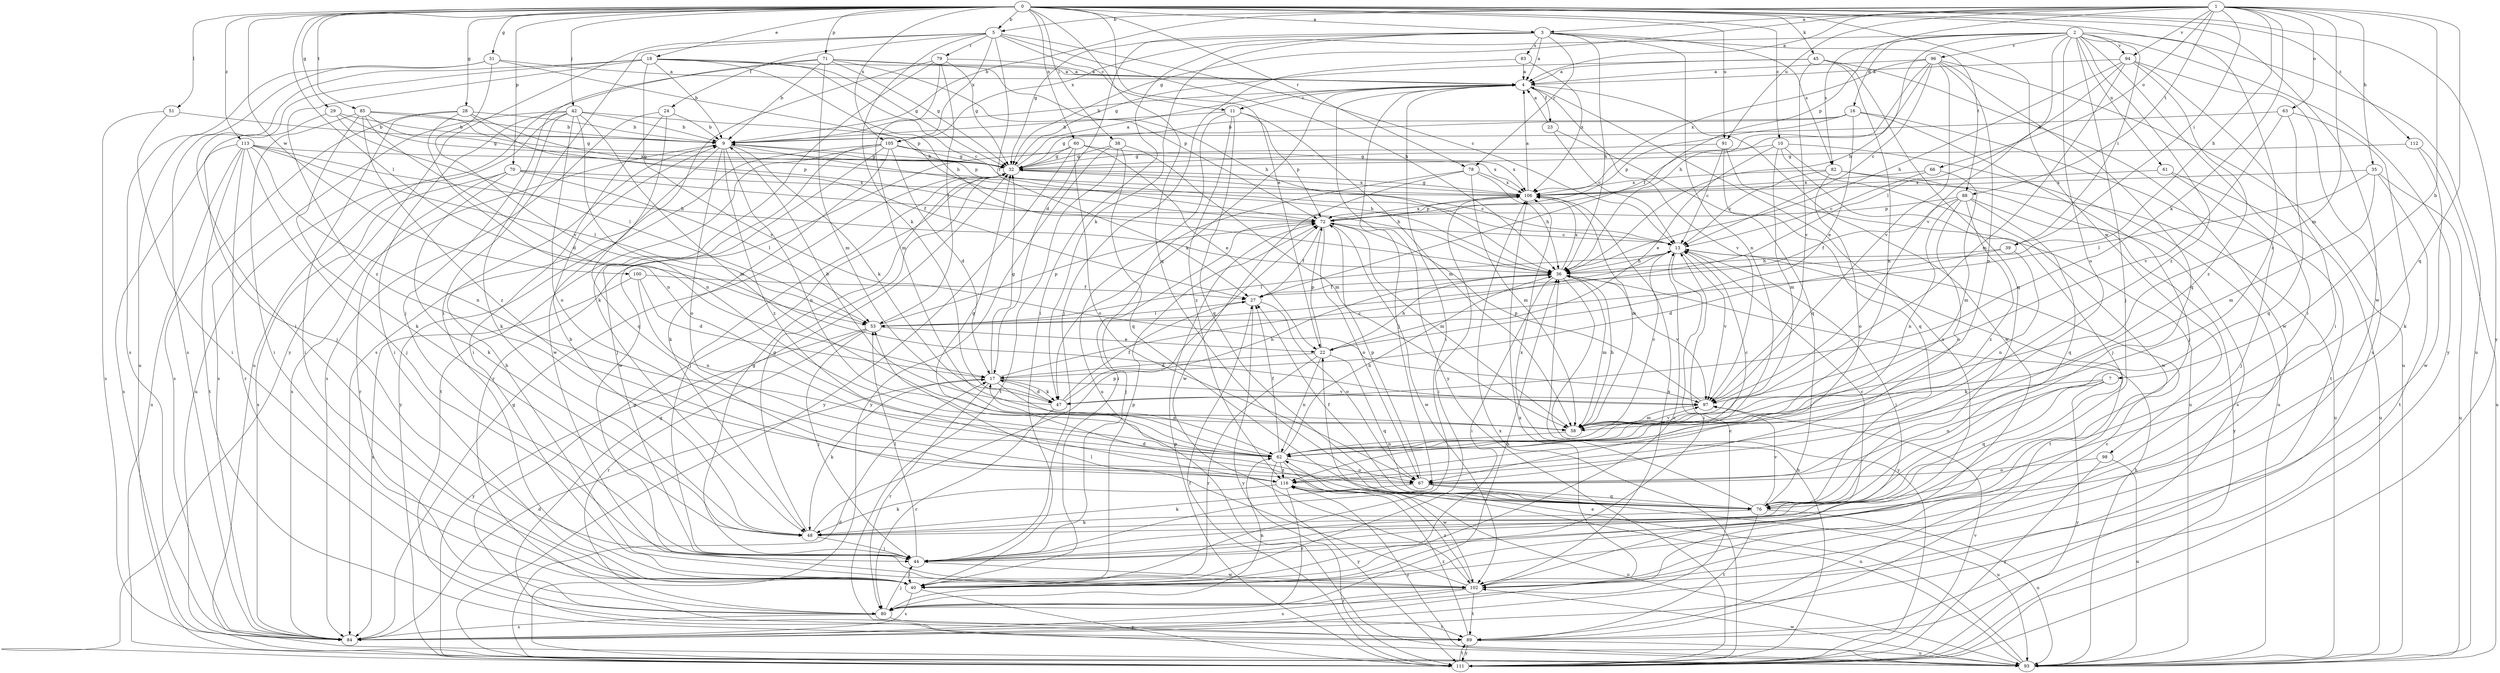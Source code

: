 strict digraph  {
0;
1;
2;
3;
4;
5;
7;
9;
10;
11;
13;
16;
17;
18;
22;
23;
24;
27;
28;
29;
31;
32;
35;
36;
38;
39;
40;
42;
44;
45;
47;
48;
51;
53;
58;
60;
61;
62;
63;
66;
67;
70;
71;
72;
76;
78;
79;
80;
82;
83;
84;
85;
88;
89;
91;
93;
94;
96;
97;
98;
100;
102;
105;
106;
111;
112;
113;
116;
0 -> 3  [label=a];
0 -> 5  [label=b];
0 -> 10  [label=c];
0 -> 18  [label=e];
0 -> 22  [label=e];
0 -> 28  [label=g];
0 -> 29  [label=g];
0 -> 31  [label=g];
0 -> 38  [label=i];
0 -> 42  [label=j];
0 -> 45  [label=k];
0 -> 51  [label=l];
0 -> 53  [label=l];
0 -> 60  [label=n];
0 -> 70  [label=p];
0 -> 71  [label=p];
0 -> 76  [label=q];
0 -> 78  [label=r];
0 -> 85  [label=t];
0 -> 91  [label=u];
0 -> 98  [label=w];
0 -> 100  [label=w];
0 -> 102  [label=w];
0 -> 105  [label=x];
0 -> 111  [label=y];
0 -> 112  [label=z];
0 -> 113  [label=z];
0 -> 116  [label=z];
1 -> 3  [label=a];
1 -> 4  [label=a];
1 -> 5  [label=b];
1 -> 7  [label=b];
1 -> 9  [label=b];
1 -> 32  [label=g];
1 -> 35  [label=h];
1 -> 36  [label=h];
1 -> 39  [label=i];
1 -> 47  [label=k];
1 -> 58  [label=m];
1 -> 63  [label=o];
1 -> 66  [label=o];
1 -> 72  [label=p];
1 -> 76  [label=q];
1 -> 88  [label=t];
1 -> 91  [label=u];
1 -> 94  [label=v];
2 -> 16  [label=d];
2 -> 36  [label=h];
2 -> 39  [label=i];
2 -> 40  [label=i];
2 -> 44  [label=j];
2 -> 61  [label=n];
2 -> 67  [label=o];
2 -> 82  [label=s];
2 -> 93  [label=u];
2 -> 94  [label=v];
2 -> 96  [label=v];
2 -> 97  [label=v];
2 -> 105  [label=x];
2 -> 111  [label=y];
2 -> 116  [label=z];
3 -> 4  [label=a];
3 -> 17  [label=d];
3 -> 32  [label=g];
3 -> 36  [label=h];
3 -> 40  [label=i];
3 -> 47  [label=k];
3 -> 62  [label=n];
3 -> 78  [label=r];
3 -> 82  [label=s];
3 -> 83  [label=s];
3 -> 88  [label=t];
4 -> 9  [label=b];
4 -> 11  [label=c];
4 -> 23  [label=f];
4 -> 40  [label=i];
4 -> 44  [label=j];
4 -> 47  [label=k];
4 -> 97  [label=v];
4 -> 102  [label=w];
4 -> 111  [label=y];
5 -> 11  [label=c];
5 -> 13  [label=c];
5 -> 24  [label=f];
5 -> 27  [label=f];
5 -> 36  [label=h];
5 -> 40  [label=i];
5 -> 47  [label=k];
5 -> 79  [label=r];
5 -> 105  [label=x];
5 -> 111  [label=y];
7 -> 47  [label=k];
7 -> 67  [label=o];
7 -> 76  [label=q];
7 -> 111  [label=y];
9 -> 32  [label=g];
9 -> 36  [label=h];
9 -> 47  [label=k];
9 -> 62  [label=n];
9 -> 67  [label=o];
9 -> 76  [label=q];
9 -> 84  [label=s];
9 -> 116  [label=z];
10 -> 22  [label=e];
10 -> 32  [label=g];
10 -> 44  [label=j];
10 -> 58  [label=m];
10 -> 93  [label=u];
10 -> 102  [label=w];
11 -> 9  [label=b];
11 -> 58  [label=m];
11 -> 72  [label=p];
11 -> 76  [label=q];
11 -> 93  [label=u];
11 -> 116  [label=z];
13 -> 36  [label=h];
13 -> 40  [label=i];
13 -> 44  [label=j];
13 -> 53  [label=l];
13 -> 89  [label=t];
13 -> 97  [label=v];
16 -> 9  [label=b];
16 -> 22  [label=e];
16 -> 32  [label=g];
16 -> 44  [label=j];
16 -> 72  [label=p];
16 -> 89  [label=t];
17 -> 13  [label=c];
17 -> 32  [label=g];
17 -> 47  [label=k];
17 -> 48  [label=k];
17 -> 62  [label=n];
17 -> 80  [label=r];
17 -> 97  [label=v];
18 -> 4  [label=a];
18 -> 9  [label=b];
18 -> 13  [label=c];
18 -> 32  [label=g];
18 -> 36  [label=h];
18 -> 40  [label=i];
18 -> 84  [label=s];
18 -> 97  [label=v];
18 -> 116  [label=z];
22 -> 17  [label=d];
22 -> 36  [label=h];
22 -> 62  [label=n];
22 -> 72  [label=p];
22 -> 76  [label=q];
22 -> 80  [label=r];
23 -> 4  [label=a];
23 -> 13  [label=c];
23 -> 76  [label=q];
24 -> 9  [label=b];
24 -> 40  [label=i];
24 -> 84  [label=s];
24 -> 102  [label=w];
27 -> 53  [label=l];
27 -> 67  [label=o];
27 -> 111  [label=y];
28 -> 9  [label=b];
28 -> 27  [label=f];
28 -> 40  [label=i];
28 -> 62  [label=n];
28 -> 84  [label=s];
28 -> 106  [label=x];
29 -> 9  [label=b];
29 -> 32  [label=g];
29 -> 44  [label=j];
29 -> 53  [label=l];
31 -> 4  [label=a];
31 -> 72  [label=p];
31 -> 84  [label=s];
31 -> 93  [label=u];
31 -> 97  [label=v];
32 -> 4  [label=a];
32 -> 9  [label=b];
32 -> 13  [label=c];
32 -> 44  [label=j];
32 -> 106  [label=x];
35 -> 53  [label=l];
35 -> 58  [label=m];
35 -> 89  [label=t];
35 -> 93  [label=u];
35 -> 106  [label=x];
36 -> 27  [label=f];
36 -> 40  [label=i];
36 -> 58  [label=m];
36 -> 97  [label=v];
36 -> 106  [label=x];
36 -> 111  [label=y];
38 -> 32  [label=g];
38 -> 58  [label=m];
38 -> 76  [label=q];
38 -> 89  [label=t];
38 -> 111  [label=y];
39 -> 17  [label=d];
39 -> 36  [label=h];
39 -> 62  [label=n];
40 -> 13  [label=c];
40 -> 72  [label=p];
40 -> 84  [label=s];
40 -> 111  [label=y];
42 -> 9  [label=b];
42 -> 40  [label=i];
42 -> 48  [label=k];
42 -> 58  [label=m];
42 -> 62  [label=n];
42 -> 67  [label=o];
42 -> 72  [label=p];
42 -> 84  [label=s];
42 -> 93  [label=u];
44 -> 32  [label=g];
44 -> 40  [label=i];
44 -> 53  [label=l];
44 -> 102  [label=w];
45 -> 4  [label=a];
45 -> 32  [label=g];
45 -> 62  [label=n];
45 -> 76  [label=q];
45 -> 97  [label=v];
45 -> 102  [label=w];
47 -> 9  [label=b];
47 -> 17  [label=d];
47 -> 27  [label=f];
47 -> 36  [label=h];
47 -> 80  [label=r];
48 -> 9  [label=b];
48 -> 13  [label=c];
48 -> 32  [label=g];
48 -> 44  [label=j];
48 -> 72  [label=p];
51 -> 9  [label=b];
51 -> 40  [label=i];
51 -> 84  [label=s];
53 -> 22  [label=e];
53 -> 44  [label=j];
53 -> 72  [label=p];
53 -> 80  [label=r];
53 -> 111  [label=y];
58 -> 13  [label=c];
58 -> 36  [label=h];
58 -> 62  [label=n];
58 -> 97  [label=v];
60 -> 22  [label=e];
60 -> 32  [label=g];
60 -> 67  [label=o];
60 -> 80  [label=r];
60 -> 106  [label=x];
60 -> 111  [label=y];
61 -> 44  [label=j];
61 -> 93  [label=u];
61 -> 106  [label=x];
62 -> 13  [label=c];
62 -> 27  [label=f];
62 -> 32  [label=g];
62 -> 36  [label=h];
62 -> 67  [label=o];
62 -> 102  [label=w];
62 -> 111  [label=y];
62 -> 116  [label=z];
63 -> 9  [label=b];
63 -> 48  [label=k];
63 -> 76  [label=q];
63 -> 97  [label=v];
66 -> 13  [label=c];
66 -> 58  [label=m];
66 -> 106  [label=x];
67 -> 48  [label=k];
67 -> 72  [label=p];
67 -> 76  [label=q];
67 -> 93  [label=u];
70 -> 36  [label=h];
70 -> 48  [label=k];
70 -> 53  [label=l];
70 -> 80  [label=r];
70 -> 84  [label=s];
70 -> 106  [label=x];
71 -> 4  [label=a];
71 -> 9  [label=b];
71 -> 32  [label=g];
71 -> 36  [label=h];
71 -> 44  [label=j];
71 -> 58  [label=m];
71 -> 72  [label=p];
71 -> 93  [label=u];
72 -> 13  [label=c];
72 -> 27  [label=f];
72 -> 44  [label=j];
72 -> 58  [label=m];
72 -> 67  [label=o];
72 -> 102  [label=w];
72 -> 106  [label=x];
76 -> 17  [label=d];
76 -> 27  [label=f];
76 -> 48  [label=k];
76 -> 89  [label=t];
76 -> 93  [label=u];
76 -> 97  [label=v];
76 -> 106  [label=x];
78 -> 36  [label=h];
78 -> 40  [label=i];
78 -> 58  [label=m];
78 -> 102  [label=w];
78 -> 106  [label=x];
79 -> 4  [label=a];
79 -> 32  [label=g];
79 -> 48  [label=k];
79 -> 53  [label=l];
79 -> 58  [label=m];
79 -> 84  [label=s];
80 -> 13  [label=c];
80 -> 36  [label=h];
80 -> 44  [label=j];
80 -> 62  [label=n];
80 -> 84  [label=s];
80 -> 89  [label=t];
82 -> 13  [label=c];
82 -> 67  [label=o];
82 -> 84  [label=s];
82 -> 93  [label=u];
82 -> 106  [label=x];
83 -> 4  [label=a];
83 -> 44  [label=j];
83 -> 106  [label=x];
84 -> 17  [label=d];
84 -> 32  [label=g];
84 -> 106  [label=x];
85 -> 9  [label=b];
85 -> 17  [label=d];
85 -> 32  [label=g];
85 -> 40  [label=i];
85 -> 48  [label=k];
85 -> 72  [label=p];
85 -> 116  [label=z];
88 -> 27  [label=f];
88 -> 62  [label=n];
88 -> 67  [label=o];
88 -> 72  [label=p];
88 -> 76  [label=q];
88 -> 111  [label=y];
88 -> 116  [label=z];
89 -> 13  [label=c];
89 -> 32  [label=g];
89 -> 93  [label=u];
89 -> 111  [label=y];
89 -> 116  [label=z];
91 -> 13  [label=c];
91 -> 32  [label=g];
91 -> 76  [label=q];
91 -> 93  [label=u];
93 -> 22  [label=e];
93 -> 32  [label=g];
93 -> 36  [label=h];
93 -> 62  [label=n];
93 -> 102  [label=w];
93 -> 116  [label=z];
94 -> 4  [label=a];
94 -> 36  [label=h];
94 -> 40  [label=i];
94 -> 53  [label=l];
94 -> 58  [label=m];
94 -> 84  [label=s];
94 -> 116  [label=z];
96 -> 4  [label=a];
96 -> 13  [label=c];
96 -> 27  [label=f];
96 -> 36  [label=h];
96 -> 62  [label=n];
96 -> 76  [label=q];
96 -> 93  [label=u];
96 -> 97  [label=v];
96 -> 106  [label=x];
97 -> 58  [label=m];
97 -> 72  [label=p];
98 -> 67  [label=o];
98 -> 93  [label=u];
98 -> 111  [label=y];
100 -> 17  [label=d];
100 -> 27  [label=f];
100 -> 62  [label=n];
100 -> 84  [label=s];
102 -> 4  [label=a];
102 -> 9  [label=b];
102 -> 53  [label=l];
102 -> 80  [label=r];
102 -> 84  [label=s];
102 -> 89  [label=t];
102 -> 106  [label=x];
102 -> 116  [label=z];
105 -> 17  [label=d];
105 -> 32  [label=g];
105 -> 44  [label=j];
105 -> 48  [label=k];
105 -> 89  [label=t];
105 -> 102  [label=w];
105 -> 106  [label=x];
105 -> 111  [label=y];
106 -> 4  [label=a];
106 -> 32  [label=g];
106 -> 40  [label=i];
106 -> 58  [label=m];
106 -> 72  [label=p];
111 -> 17  [label=d];
111 -> 27  [label=f];
111 -> 36  [label=h];
111 -> 72  [label=p];
111 -> 89  [label=t];
111 -> 97  [label=v];
111 -> 106  [label=x];
112 -> 32  [label=g];
112 -> 93  [label=u];
112 -> 102  [label=w];
113 -> 32  [label=g];
113 -> 36  [label=h];
113 -> 44  [label=j];
113 -> 53  [label=l];
113 -> 62  [label=n];
113 -> 80  [label=r];
113 -> 84  [label=s];
113 -> 89  [label=t];
113 -> 93  [label=u];
116 -> 48  [label=k];
116 -> 80  [label=r];
116 -> 93  [label=u];
}
